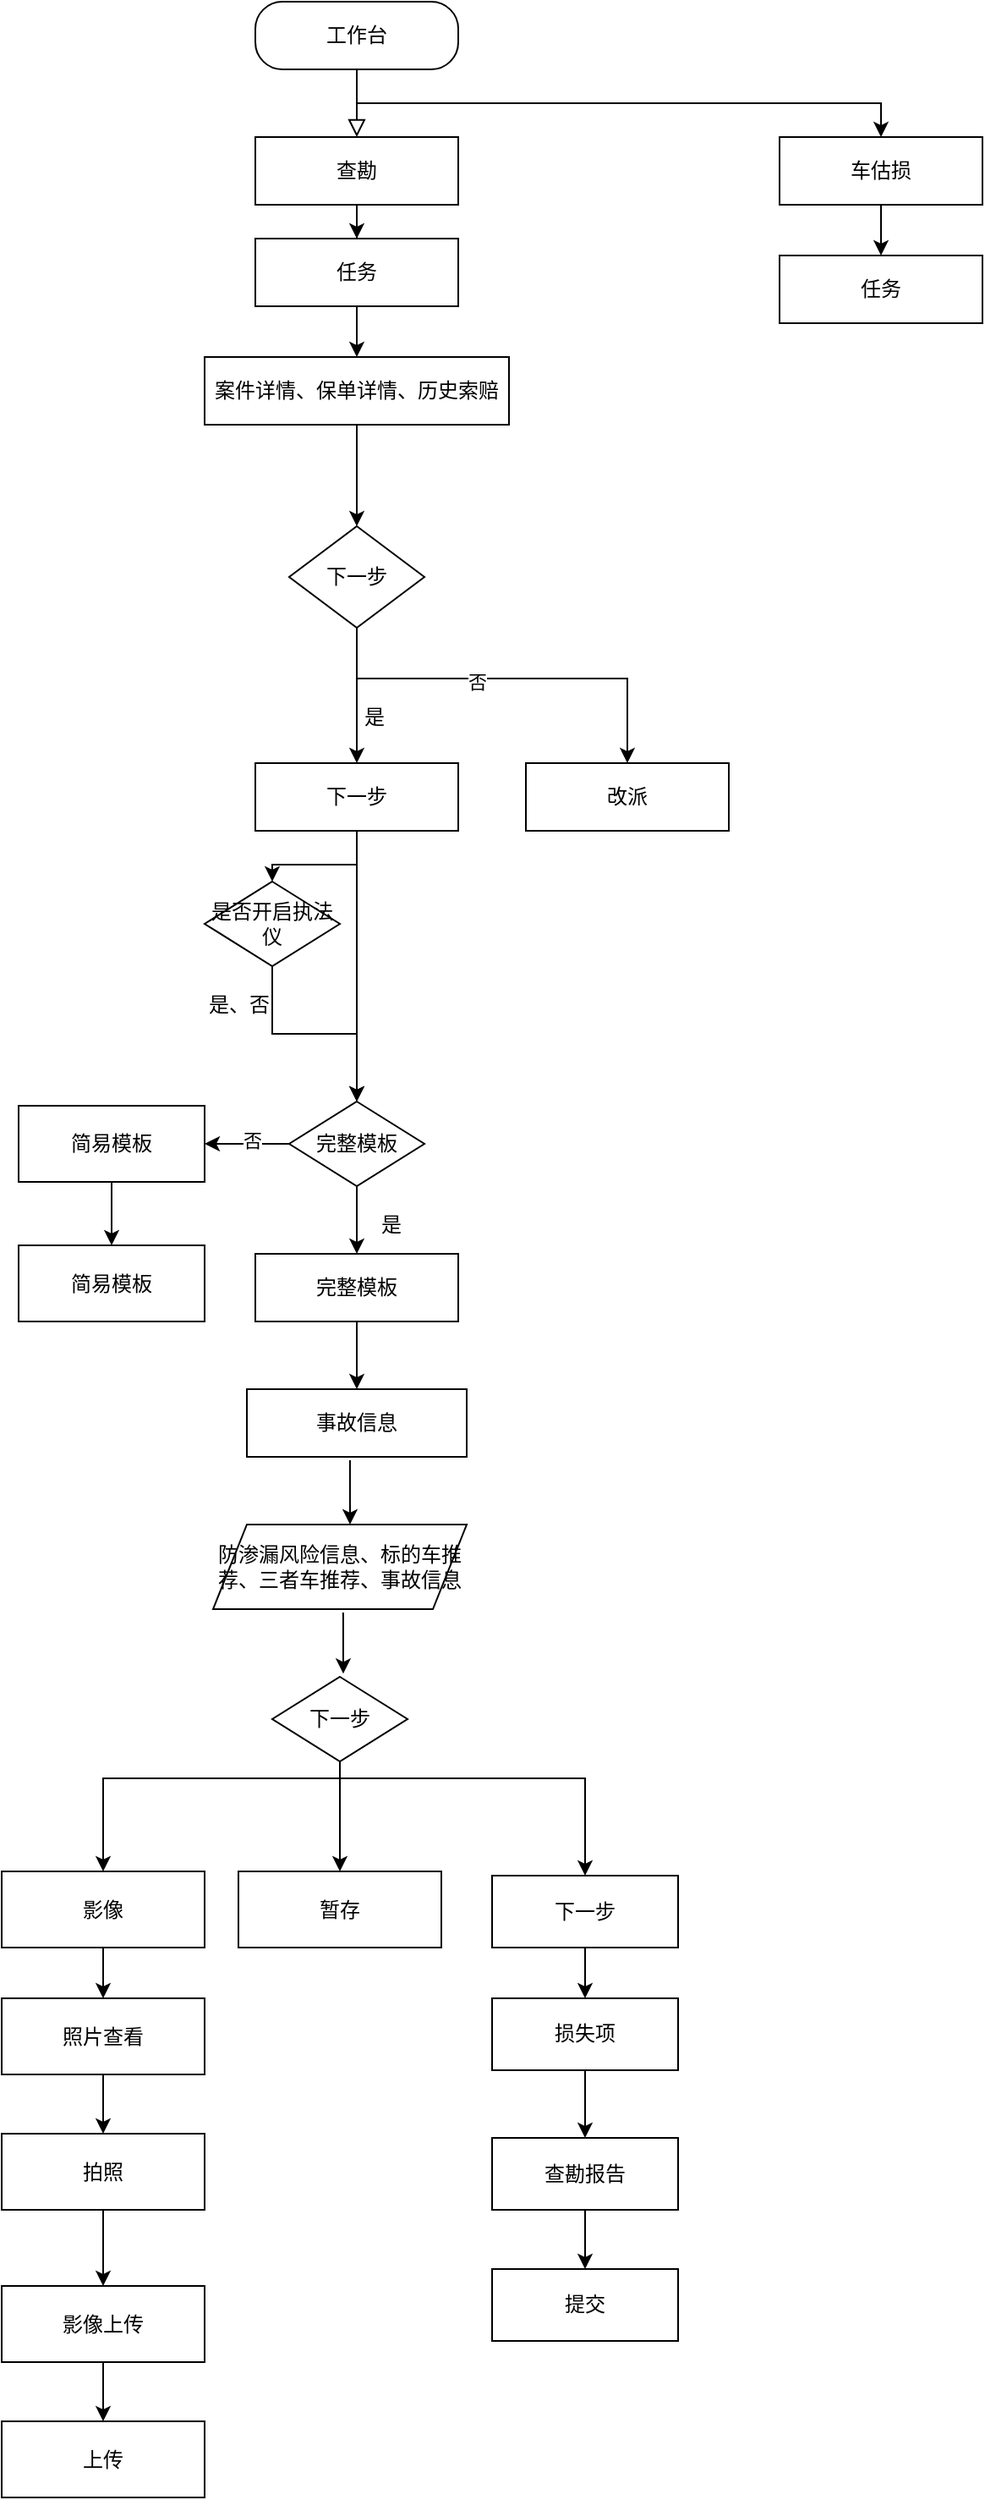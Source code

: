 <mxfile version="24.7.1" type="github">
  <diagram id="C5RBs43oDa-KdzZeNtuy" name="Page-1">
    <mxGraphModel dx="954" dy="606" grid="1" gridSize="10" guides="1" tooltips="1" connect="1" arrows="1" fold="1" page="1" pageScale="1" pageWidth="3300" pageHeight="4681" background="#ffffff" math="0" shadow="0">
      <root>
        <mxCell id="WIyWlLk6GJQsqaUBKTNV-0" />
        <mxCell id="WIyWlLk6GJQsqaUBKTNV-1" parent="WIyWlLk6GJQsqaUBKTNV-0" />
        <mxCell id="WIyWlLk6GJQsqaUBKTNV-3" value="工作台" style="rounded=1;whiteSpace=wrap;html=1;fontSize=12;glass=0;strokeWidth=1;shadow=0;arcSize=40;" parent="WIyWlLk6GJQsqaUBKTNV-1" vertex="1">
          <mxGeometry x="160" y="10" width="120" height="40" as="geometry" />
        </mxCell>
        <mxCell id="8Cwg3FQqk2ypC7bNWkIQ-2" value="" style="rounded=0;html=1;jettySize=auto;orthogonalLoop=1;fontSize=11;endArrow=block;endFill=0;endSize=8;strokeWidth=1;shadow=0;labelBackgroundColor=none;edgeStyle=orthogonalEdgeStyle;" parent="WIyWlLk6GJQsqaUBKTNV-1" source="WIyWlLk6GJQsqaUBKTNV-3" target="8Cwg3FQqk2ypC7bNWkIQ-1" edge="1">
          <mxGeometry relative="1" as="geometry">
            <mxPoint x="220" y="70" as="sourcePoint" />
            <mxPoint x="220" y="170" as="targetPoint" />
          </mxGeometry>
        </mxCell>
        <mxCell id="8Cwg3FQqk2ypC7bNWkIQ-19" value="" style="edgeStyle=orthogonalEdgeStyle;rounded=0;orthogonalLoop=1;jettySize=auto;html=1;" parent="WIyWlLk6GJQsqaUBKTNV-1" source="8Cwg3FQqk2ypC7bNWkIQ-1" target="8Cwg3FQqk2ypC7bNWkIQ-18" edge="1">
          <mxGeometry relative="1" as="geometry" />
        </mxCell>
        <mxCell id="8Cwg3FQqk2ypC7bNWkIQ-1" value="查勘" style="whiteSpace=wrap;html=1;" parent="WIyWlLk6GJQsqaUBKTNV-1" vertex="1">
          <mxGeometry x="160" y="90" width="120" height="40" as="geometry" />
        </mxCell>
        <mxCell id="8Cwg3FQqk2ypC7bNWkIQ-21" value="" style="edgeStyle=orthogonalEdgeStyle;rounded=0;orthogonalLoop=1;jettySize=auto;html=1;" parent="WIyWlLk6GJQsqaUBKTNV-1" source="8Cwg3FQqk2ypC7bNWkIQ-18" target="8Cwg3FQqk2ypC7bNWkIQ-20" edge="1">
          <mxGeometry relative="1" as="geometry" />
        </mxCell>
        <mxCell id="8Cwg3FQqk2ypC7bNWkIQ-18" value="任务" style="whiteSpace=wrap;html=1;" parent="WIyWlLk6GJQsqaUBKTNV-1" vertex="1">
          <mxGeometry x="160" y="150" width="120" height="40" as="geometry" />
        </mxCell>
        <mxCell id="8Cwg3FQqk2ypC7bNWkIQ-23" value="" style="edgeStyle=orthogonalEdgeStyle;rounded=0;orthogonalLoop=1;jettySize=auto;html=1;" parent="WIyWlLk6GJQsqaUBKTNV-1" source="8Cwg3FQqk2ypC7bNWkIQ-20" target="8Cwg3FQqk2ypC7bNWkIQ-22" edge="1">
          <mxGeometry relative="1" as="geometry" />
        </mxCell>
        <mxCell id="8Cwg3FQqk2ypC7bNWkIQ-20" value="案件详情、保单详情、历史索赔" style="whiteSpace=wrap;html=1;" parent="WIyWlLk6GJQsqaUBKTNV-1" vertex="1">
          <mxGeometry x="130" y="220" width="180" height="40" as="geometry" />
        </mxCell>
        <mxCell id="8Cwg3FQqk2ypC7bNWkIQ-25" value="" style="edgeStyle=orthogonalEdgeStyle;rounded=0;orthogonalLoop=1;jettySize=auto;html=1;" parent="WIyWlLk6GJQsqaUBKTNV-1" source="8Cwg3FQqk2ypC7bNWkIQ-22" target="8Cwg3FQqk2ypC7bNWkIQ-24" edge="1">
          <mxGeometry relative="1" as="geometry" />
        </mxCell>
        <mxCell id="8Cwg3FQqk2ypC7bNWkIQ-27" value="" style="edgeStyle=orthogonalEdgeStyle;rounded=0;orthogonalLoop=1;jettySize=auto;html=1;" parent="WIyWlLk6GJQsqaUBKTNV-1" source="8Cwg3FQqk2ypC7bNWkIQ-22" target="8Cwg3FQqk2ypC7bNWkIQ-26" edge="1">
          <mxGeometry relative="1" as="geometry">
            <Array as="points">
              <mxPoint x="220" y="410" />
              <mxPoint x="380" y="410" />
            </Array>
          </mxGeometry>
        </mxCell>
        <mxCell id="8Cwg3FQqk2ypC7bNWkIQ-29" value="否" style="edgeLabel;html=1;align=center;verticalAlign=middle;resizable=0;points=[];" parent="8Cwg3FQqk2ypC7bNWkIQ-27" vertex="1" connectable="0">
          <mxGeometry x="-0.158" y="-2" relative="1" as="geometry">
            <mxPoint as="offset" />
          </mxGeometry>
        </mxCell>
        <mxCell id="8Cwg3FQqk2ypC7bNWkIQ-22" value="下一步" style="rhombus;whiteSpace=wrap;html=1;" parent="WIyWlLk6GJQsqaUBKTNV-1" vertex="1">
          <mxGeometry x="180" y="320" width="80" height="60" as="geometry" />
        </mxCell>
        <mxCell id="8Cwg3FQqk2ypC7bNWkIQ-34" value="" style="edgeStyle=orthogonalEdgeStyle;rounded=0;orthogonalLoop=1;jettySize=auto;html=1;" parent="WIyWlLk6GJQsqaUBKTNV-1" source="8Cwg3FQqk2ypC7bNWkIQ-24" target="8Cwg3FQqk2ypC7bNWkIQ-33" edge="1">
          <mxGeometry relative="1" as="geometry" />
        </mxCell>
        <mxCell id="8Cwg3FQqk2ypC7bNWkIQ-55" value="" style="edgeStyle=orthogonalEdgeStyle;rounded=0;orthogonalLoop=1;jettySize=auto;html=1;" parent="WIyWlLk6GJQsqaUBKTNV-1" source="8Cwg3FQqk2ypC7bNWkIQ-24" target="8Cwg3FQqk2ypC7bNWkIQ-54" edge="1">
          <mxGeometry relative="1" as="geometry" />
        </mxCell>
        <mxCell id="8Cwg3FQqk2ypC7bNWkIQ-24" value="下一步" style="whiteSpace=wrap;html=1;" parent="WIyWlLk6GJQsqaUBKTNV-1" vertex="1">
          <mxGeometry x="160" y="460" width="120" height="40" as="geometry" />
        </mxCell>
        <mxCell id="8Cwg3FQqk2ypC7bNWkIQ-26" value="改派" style="whiteSpace=wrap;html=1;" parent="WIyWlLk6GJQsqaUBKTNV-1" vertex="1">
          <mxGeometry x="320" y="460" width="120" height="40" as="geometry" />
        </mxCell>
        <mxCell id="8Cwg3FQqk2ypC7bNWkIQ-28" value="是" style="text;html=1;align=center;verticalAlign=middle;resizable=0;points=[];autosize=1;strokeColor=none;fillColor=none;" parent="WIyWlLk6GJQsqaUBKTNV-1" vertex="1">
          <mxGeometry x="210" y="418" width="40" height="30" as="geometry" />
        </mxCell>
        <mxCell id="8Cwg3FQqk2ypC7bNWkIQ-36" value="" style="edgeStyle=orthogonalEdgeStyle;rounded=0;orthogonalLoop=1;jettySize=auto;html=1;" parent="WIyWlLk6GJQsqaUBKTNV-1" source="8Cwg3FQqk2ypC7bNWkIQ-33" target="8Cwg3FQqk2ypC7bNWkIQ-35" edge="1">
          <mxGeometry relative="1" as="geometry" />
        </mxCell>
        <mxCell id="8Cwg3FQqk2ypC7bNWkIQ-38" value="" style="edgeStyle=orthogonalEdgeStyle;rounded=0;orthogonalLoop=1;jettySize=auto;html=1;" parent="WIyWlLk6GJQsqaUBKTNV-1" source="8Cwg3FQqk2ypC7bNWkIQ-33" target="8Cwg3FQqk2ypC7bNWkIQ-37" edge="1">
          <mxGeometry relative="1" as="geometry" />
        </mxCell>
        <mxCell id="8Cwg3FQqk2ypC7bNWkIQ-40" value="否" style="edgeLabel;html=1;align=center;verticalAlign=middle;resizable=0;points=[];" parent="8Cwg3FQqk2ypC7bNWkIQ-38" vertex="1" connectable="0">
          <mxGeometry x="-0.12" y="-2" relative="1" as="geometry">
            <mxPoint as="offset" />
          </mxGeometry>
        </mxCell>
        <mxCell id="8Cwg3FQqk2ypC7bNWkIQ-33" value="完整模板" style="rhombus;whiteSpace=wrap;html=1;" parent="WIyWlLk6GJQsqaUBKTNV-1" vertex="1">
          <mxGeometry x="180" y="660" width="80" height="50" as="geometry" />
        </mxCell>
        <mxCell id="8Cwg3FQqk2ypC7bNWkIQ-42" value="" style="edgeStyle=orthogonalEdgeStyle;rounded=0;orthogonalLoop=1;jettySize=auto;html=1;" parent="WIyWlLk6GJQsqaUBKTNV-1" source="8Cwg3FQqk2ypC7bNWkIQ-35" target="8Cwg3FQqk2ypC7bNWkIQ-41" edge="1">
          <mxGeometry relative="1" as="geometry" />
        </mxCell>
        <mxCell id="8Cwg3FQqk2ypC7bNWkIQ-35" value="完整模板" style="whiteSpace=wrap;html=1;" parent="WIyWlLk6GJQsqaUBKTNV-1" vertex="1">
          <mxGeometry x="160" y="750" width="120" height="40" as="geometry" />
        </mxCell>
        <mxCell id="PoZGsN97tCSHeolTGyH4-8" value="" style="edgeStyle=orthogonalEdgeStyle;rounded=0;orthogonalLoop=1;jettySize=auto;html=1;" edge="1" parent="WIyWlLk6GJQsqaUBKTNV-1" source="8Cwg3FQqk2ypC7bNWkIQ-37" target="PoZGsN97tCSHeolTGyH4-7">
          <mxGeometry relative="1" as="geometry" />
        </mxCell>
        <mxCell id="8Cwg3FQqk2ypC7bNWkIQ-37" value="简易模板" style="whiteSpace=wrap;html=1;" parent="WIyWlLk6GJQsqaUBKTNV-1" vertex="1">
          <mxGeometry x="20" y="662.5" width="110" height="45" as="geometry" />
        </mxCell>
        <mxCell id="8Cwg3FQqk2ypC7bNWkIQ-39" value="是" style="text;html=1;align=center;verticalAlign=middle;resizable=0;points=[];autosize=1;strokeColor=none;fillColor=none;" parent="WIyWlLk6GJQsqaUBKTNV-1" vertex="1">
          <mxGeometry x="220" y="718" width="40" height="30" as="geometry" />
        </mxCell>
        <mxCell id="8Cwg3FQqk2ypC7bNWkIQ-41" value="事故信息" style="whiteSpace=wrap;html=1;" parent="WIyWlLk6GJQsqaUBKTNV-1" vertex="1">
          <mxGeometry x="155" y="830" width="130" height="40" as="geometry" />
        </mxCell>
        <mxCell id="8Cwg3FQqk2ypC7bNWkIQ-45" value="防渗漏风险信息、标的车推荐、三者车推荐、事故信息" style="shape=parallelogram;perimeter=parallelogramPerimeter;whiteSpace=wrap;html=1;fixedSize=1;" parent="WIyWlLk6GJQsqaUBKTNV-1" vertex="1">
          <mxGeometry x="135" y="910" width="150" height="50" as="geometry" />
        </mxCell>
        <mxCell id="8Cwg3FQqk2ypC7bNWkIQ-46" value="" style="edgeStyle=none;orthogonalLoop=1;jettySize=auto;html=1;rounded=0;exitX=0.469;exitY=1.05;exitDx=0;exitDy=0;exitPerimeter=0;" parent="WIyWlLk6GJQsqaUBKTNV-1" source="8Cwg3FQqk2ypC7bNWkIQ-41" edge="1">
          <mxGeometry width="100" relative="1" as="geometry">
            <mxPoint x="180" y="880" as="sourcePoint" />
            <mxPoint x="216" y="910" as="targetPoint" />
            <Array as="points" />
          </mxGeometry>
        </mxCell>
        <mxCell id="8Cwg3FQqk2ypC7bNWkIQ-71" value="" style="edgeStyle=orthogonalEdgeStyle;rounded=0;orthogonalLoop=1;jettySize=auto;html=1;" parent="WIyWlLk6GJQsqaUBKTNV-1" source="8Cwg3FQqk2ypC7bNWkIQ-49" target="8Cwg3FQqk2ypC7bNWkIQ-70" edge="1">
          <mxGeometry relative="1" as="geometry">
            <Array as="points">
              <mxPoint x="210" y="1060" />
              <mxPoint x="70" y="1060" />
            </Array>
          </mxGeometry>
        </mxCell>
        <mxCell id="8Cwg3FQqk2ypC7bNWkIQ-73" value="" style="edgeStyle=orthogonalEdgeStyle;rounded=0;orthogonalLoop=1;jettySize=auto;html=1;" parent="WIyWlLk6GJQsqaUBKTNV-1" source="8Cwg3FQqk2ypC7bNWkIQ-49" target="8Cwg3FQqk2ypC7bNWkIQ-72" edge="1">
          <mxGeometry relative="1" as="geometry">
            <Array as="points">
              <mxPoint x="210" y="1060" />
              <mxPoint x="355" y="1060" />
            </Array>
          </mxGeometry>
        </mxCell>
        <mxCell id="8Cwg3FQqk2ypC7bNWkIQ-75" value="" style="edgeStyle=orthogonalEdgeStyle;rounded=0;orthogonalLoop=1;jettySize=auto;html=1;" parent="WIyWlLk6GJQsqaUBKTNV-1" source="8Cwg3FQqk2ypC7bNWkIQ-49" target="8Cwg3FQqk2ypC7bNWkIQ-52" edge="1">
          <mxGeometry relative="1" as="geometry" />
        </mxCell>
        <mxCell id="8Cwg3FQqk2ypC7bNWkIQ-49" value="下一步" style="rhombus;whiteSpace=wrap;html=1;" parent="WIyWlLk6GJQsqaUBKTNV-1" vertex="1">
          <mxGeometry x="170" y="1000" width="80" height="50" as="geometry" />
        </mxCell>
        <mxCell id="8Cwg3FQqk2ypC7bNWkIQ-51" value="" style="edgeStyle=none;orthogonalLoop=1;jettySize=auto;html=1;rounded=0;entryX=0.525;entryY=-0.037;entryDx=0;entryDy=0;entryPerimeter=0;exitX=0.513;exitY=1.04;exitDx=0;exitDy=0;exitPerimeter=0;" parent="WIyWlLk6GJQsqaUBKTNV-1" source="8Cwg3FQqk2ypC7bNWkIQ-45" target="8Cwg3FQqk2ypC7bNWkIQ-49" edge="1">
          <mxGeometry width="100" relative="1" as="geometry">
            <mxPoint x="160" y="970" as="sourcePoint" />
            <mxPoint x="260" y="970" as="targetPoint" />
            <Array as="points" />
          </mxGeometry>
        </mxCell>
        <mxCell id="8Cwg3FQqk2ypC7bNWkIQ-52" value="暂存" style="whiteSpace=wrap;html=1;" parent="WIyWlLk6GJQsqaUBKTNV-1" vertex="1">
          <mxGeometry x="150" y="1115" width="120" height="45" as="geometry" />
        </mxCell>
        <mxCell id="8Cwg3FQqk2ypC7bNWkIQ-65" value="" style="edgeStyle=orthogonalEdgeStyle;rounded=0;orthogonalLoop=1;jettySize=auto;html=1;" parent="WIyWlLk6GJQsqaUBKTNV-1" source="8Cwg3FQqk2ypC7bNWkIQ-54" target="8Cwg3FQqk2ypC7bNWkIQ-33" edge="1">
          <mxGeometry relative="1" as="geometry" />
        </mxCell>
        <mxCell id="8Cwg3FQqk2ypC7bNWkIQ-54" value="是否开启执法仪" style="rhombus;whiteSpace=wrap;html=1;" parent="WIyWlLk6GJQsqaUBKTNV-1" vertex="1">
          <mxGeometry x="130" y="530" width="80" height="50" as="geometry" />
        </mxCell>
        <mxCell id="8Cwg3FQqk2ypC7bNWkIQ-66" value="是、否" style="text;html=1;align=center;verticalAlign=middle;resizable=0;points=[];autosize=1;strokeColor=none;fillColor=none;" parent="WIyWlLk6GJQsqaUBKTNV-1" vertex="1">
          <mxGeometry x="120" y="588" width="60" height="30" as="geometry" />
        </mxCell>
        <mxCell id="8Cwg3FQqk2ypC7bNWkIQ-78" value="" style="edgeStyle=orthogonalEdgeStyle;rounded=0;orthogonalLoop=1;jettySize=auto;html=1;" parent="WIyWlLk6GJQsqaUBKTNV-1" source="8Cwg3FQqk2ypC7bNWkIQ-70" target="8Cwg3FQqk2ypC7bNWkIQ-77" edge="1">
          <mxGeometry relative="1" as="geometry" />
        </mxCell>
        <mxCell id="8Cwg3FQqk2ypC7bNWkIQ-70" value="影像" style="whiteSpace=wrap;html=1;" parent="WIyWlLk6GJQsqaUBKTNV-1" vertex="1">
          <mxGeometry x="10" y="1115" width="120" height="45" as="geometry" />
        </mxCell>
        <mxCell id="8Cwg3FQqk2ypC7bNWkIQ-86" value="" style="edgeStyle=orthogonalEdgeStyle;rounded=0;orthogonalLoop=1;jettySize=auto;html=1;" parent="WIyWlLk6GJQsqaUBKTNV-1" source="8Cwg3FQqk2ypC7bNWkIQ-72" target="8Cwg3FQqk2ypC7bNWkIQ-85" edge="1">
          <mxGeometry relative="1" as="geometry" />
        </mxCell>
        <mxCell id="8Cwg3FQqk2ypC7bNWkIQ-72" value="下一步" style="whiteSpace=wrap;html=1;" parent="WIyWlLk6GJQsqaUBKTNV-1" vertex="1">
          <mxGeometry x="300" y="1117.5" width="110" height="42.5" as="geometry" />
        </mxCell>
        <mxCell id="8Cwg3FQqk2ypC7bNWkIQ-80" value="" style="edgeStyle=orthogonalEdgeStyle;rounded=0;orthogonalLoop=1;jettySize=auto;html=1;" parent="WIyWlLk6GJQsqaUBKTNV-1" source="8Cwg3FQqk2ypC7bNWkIQ-77" target="8Cwg3FQqk2ypC7bNWkIQ-79" edge="1">
          <mxGeometry relative="1" as="geometry" />
        </mxCell>
        <mxCell id="8Cwg3FQqk2ypC7bNWkIQ-77" value="照片查看" style="whiteSpace=wrap;html=1;" parent="WIyWlLk6GJQsqaUBKTNV-1" vertex="1">
          <mxGeometry x="10" y="1190" width="120" height="45" as="geometry" />
        </mxCell>
        <mxCell id="8Cwg3FQqk2ypC7bNWkIQ-82" value="" style="edgeStyle=orthogonalEdgeStyle;rounded=0;orthogonalLoop=1;jettySize=auto;html=1;" parent="WIyWlLk6GJQsqaUBKTNV-1" source="8Cwg3FQqk2ypC7bNWkIQ-79" target="8Cwg3FQqk2ypC7bNWkIQ-81" edge="1">
          <mxGeometry relative="1" as="geometry" />
        </mxCell>
        <mxCell id="8Cwg3FQqk2ypC7bNWkIQ-79" value="拍照" style="whiteSpace=wrap;html=1;" parent="WIyWlLk6GJQsqaUBKTNV-1" vertex="1">
          <mxGeometry x="10" y="1270" width="120" height="45" as="geometry" />
        </mxCell>
        <mxCell id="8Cwg3FQqk2ypC7bNWkIQ-84" value="" style="edgeStyle=orthogonalEdgeStyle;rounded=0;orthogonalLoop=1;jettySize=auto;html=1;" parent="WIyWlLk6GJQsqaUBKTNV-1" source="8Cwg3FQqk2ypC7bNWkIQ-81" target="8Cwg3FQqk2ypC7bNWkIQ-83" edge="1">
          <mxGeometry relative="1" as="geometry" />
        </mxCell>
        <mxCell id="8Cwg3FQqk2ypC7bNWkIQ-81" value="影像上传" style="whiteSpace=wrap;html=1;" parent="WIyWlLk6GJQsqaUBKTNV-1" vertex="1">
          <mxGeometry x="10" y="1360" width="120" height="45" as="geometry" />
        </mxCell>
        <mxCell id="8Cwg3FQqk2ypC7bNWkIQ-83" value="上传" style="whiteSpace=wrap;html=1;" parent="WIyWlLk6GJQsqaUBKTNV-1" vertex="1">
          <mxGeometry x="10" y="1440" width="120" height="45" as="geometry" />
        </mxCell>
        <mxCell id="8Cwg3FQqk2ypC7bNWkIQ-88" value="" style="edgeStyle=orthogonalEdgeStyle;rounded=0;orthogonalLoop=1;jettySize=auto;html=1;" parent="WIyWlLk6GJQsqaUBKTNV-1" source="8Cwg3FQqk2ypC7bNWkIQ-85" target="8Cwg3FQqk2ypC7bNWkIQ-87" edge="1">
          <mxGeometry relative="1" as="geometry" />
        </mxCell>
        <mxCell id="8Cwg3FQqk2ypC7bNWkIQ-85" value="损失项" style="whiteSpace=wrap;html=1;" parent="WIyWlLk6GJQsqaUBKTNV-1" vertex="1">
          <mxGeometry x="300" y="1190" width="110" height="42.5" as="geometry" />
        </mxCell>
        <mxCell id="8Cwg3FQqk2ypC7bNWkIQ-90" value="" style="edgeStyle=orthogonalEdgeStyle;rounded=0;orthogonalLoop=1;jettySize=auto;html=1;" parent="WIyWlLk6GJQsqaUBKTNV-1" source="8Cwg3FQqk2ypC7bNWkIQ-87" target="8Cwg3FQqk2ypC7bNWkIQ-89" edge="1">
          <mxGeometry relative="1" as="geometry" />
        </mxCell>
        <mxCell id="8Cwg3FQqk2ypC7bNWkIQ-87" value="查勘报告" style="whiteSpace=wrap;html=1;" parent="WIyWlLk6GJQsqaUBKTNV-1" vertex="1">
          <mxGeometry x="300" y="1272.5" width="110" height="42.5" as="geometry" />
        </mxCell>
        <mxCell id="8Cwg3FQqk2ypC7bNWkIQ-89" value="提交" style="whiteSpace=wrap;html=1;" parent="WIyWlLk6GJQsqaUBKTNV-1" vertex="1">
          <mxGeometry x="300" y="1350" width="110" height="42.5" as="geometry" />
        </mxCell>
        <mxCell id="PoZGsN97tCSHeolTGyH4-6" value="" style="edgeStyle=orthogonalEdgeStyle;rounded=0;orthogonalLoop=1;jettySize=auto;html=1;" edge="1" parent="WIyWlLk6GJQsqaUBKTNV-1" source="PoZGsN97tCSHeolTGyH4-2" target="PoZGsN97tCSHeolTGyH4-5">
          <mxGeometry relative="1" as="geometry" />
        </mxCell>
        <mxCell id="PoZGsN97tCSHeolTGyH4-2" value="车估损" style="whiteSpace=wrap;html=1;" vertex="1" parent="WIyWlLk6GJQsqaUBKTNV-1">
          <mxGeometry x="470" y="90" width="120" height="40" as="geometry" />
        </mxCell>
        <mxCell id="PoZGsN97tCSHeolTGyH4-4" value="" style="edgeStyle=none;orthogonalLoop=1;jettySize=auto;html=1;rounded=0;entryX=0.5;entryY=0;entryDx=0;entryDy=0;" edge="1" parent="WIyWlLk6GJQsqaUBKTNV-1" target="PoZGsN97tCSHeolTGyH4-2">
          <mxGeometry width="100" relative="1" as="geometry">
            <mxPoint x="220" y="70" as="sourcePoint" />
            <mxPoint x="550" y="70" as="targetPoint" />
            <Array as="points">
              <mxPoint x="380" y="70" />
              <mxPoint x="530" y="70" />
            </Array>
          </mxGeometry>
        </mxCell>
        <mxCell id="PoZGsN97tCSHeolTGyH4-5" value="任务" style="whiteSpace=wrap;html=1;" vertex="1" parent="WIyWlLk6GJQsqaUBKTNV-1">
          <mxGeometry x="470" y="160" width="120" height="40" as="geometry" />
        </mxCell>
        <mxCell id="PoZGsN97tCSHeolTGyH4-7" value="简易模板" style="whiteSpace=wrap;html=1;" vertex="1" parent="WIyWlLk6GJQsqaUBKTNV-1">
          <mxGeometry x="20" y="745" width="110" height="45" as="geometry" />
        </mxCell>
      </root>
    </mxGraphModel>
  </diagram>
</mxfile>
